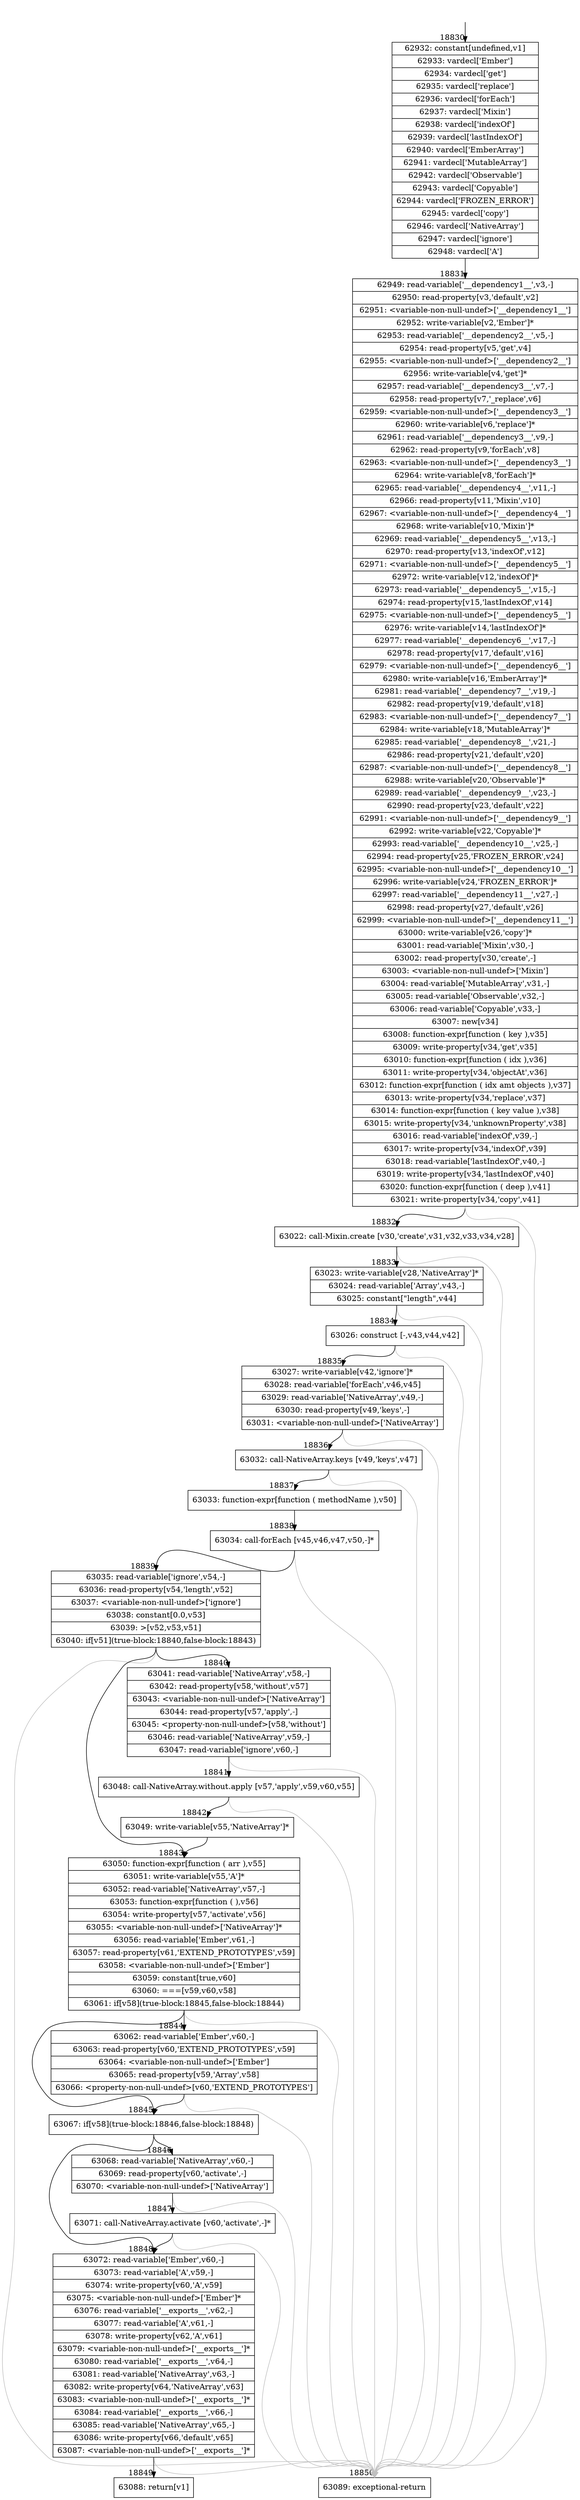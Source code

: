 digraph {
rankdir="TD"
BB_entry1613[shape=none,label=""];
BB_entry1613 -> BB18830 [tailport=s, headport=n, headlabel="    18830"]
BB18830 [shape=record label="{62932: constant[undefined,v1]|62933: vardecl['Ember']|62934: vardecl['get']|62935: vardecl['replace']|62936: vardecl['forEach']|62937: vardecl['Mixin']|62938: vardecl['indexOf']|62939: vardecl['lastIndexOf']|62940: vardecl['EmberArray']|62941: vardecl['MutableArray']|62942: vardecl['Observable']|62943: vardecl['Copyable']|62944: vardecl['FROZEN_ERROR']|62945: vardecl['copy']|62946: vardecl['NativeArray']|62947: vardecl['ignore']|62948: vardecl['A']}" ] 
BB18830 -> BB18831 [tailport=s, headport=n, headlabel="      18831"]
BB18831 [shape=record label="{62949: read-variable['__dependency1__',v3,-]|62950: read-property[v3,'default',v2]|62951: \<variable-non-null-undef\>['__dependency1__']|62952: write-variable[v2,'Ember']*|62953: read-variable['__dependency2__',v5,-]|62954: read-property[v5,'get',v4]|62955: \<variable-non-null-undef\>['__dependency2__']|62956: write-variable[v4,'get']*|62957: read-variable['__dependency3__',v7,-]|62958: read-property[v7,'_replace',v6]|62959: \<variable-non-null-undef\>['__dependency3__']|62960: write-variable[v6,'replace']*|62961: read-variable['__dependency3__',v9,-]|62962: read-property[v9,'forEach',v8]|62963: \<variable-non-null-undef\>['__dependency3__']|62964: write-variable[v8,'forEach']*|62965: read-variable['__dependency4__',v11,-]|62966: read-property[v11,'Mixin',v10]|62967: \<variable-non-null-undef\>['__dependency4__']|62968: write-variable[v10,'Mixin']*|62969: read-variable['__dependency5__',v13,-]|62970: read-property[v13,'indexOf',v12]|62971: \<variable-non-null-undef\>['__dependency5__']|62972: write-variable[v12,'indexOf']*|62973: read-variable['__dependency5__',v15,-]|62974: read-property[v15,'lastIndexOf',v14]|62975: \<variable-non-null-undef\>['__dependency5__']|62976: write-variable[v14,'lastIndexOf']*|62977: read-variable['__dependency6__',v17,-]|62978: read-property[v17,'default',v16]|62979: \<variable-non-null-undef\>['__dependency6__']|62980: write-variable[v16,'EmberArray']*|62981: read-variable['__dependency7__',v19,-]|62982: read-property[v19,'default',v18]|62983: \<variable-non-null-undef\>['__dependency7__']|62984: write-variable[v18,'MutableArray']*|62985: read-variable['__dependency8__',v21,-]|62986: read-property[v21,'default',v20]|62987: \<variable-non-null-undef\>['__dependency8__']|62988: write-variable[v20,'Observable']*|62989: read-variable['__dependency9__',v23,-]|62990: read-property[v23,'default',v22]|62991: \<variable-non-null-undef\>['__dependency9__']|62992: write-variable[v22,'Copyable']*|62993: read-variable['__dependency10__',v25,-]|62994: read-property[v25,'FROZEN_ERROR',v24]|62995: \<variable-non-null-undef\>['__dependency10__']|62996: write-variable[v24,'FROZEN_ERROR']*|62997: read-variable['__dependency11__',v27,-]|62998: read-property[v27,'default',v26]|62999: \<variable-non-null-undef\>['__dependency11__']|63000: write-variable[v26,'copy']*|63001: read-variable['Mixin',v30,-]|63002: read-property[v30,'create',-]|63003: \<variable-non-null-undef\>['Mixin']|63004: read-variable['MutableArray',v31,-]|63005: read-variable['Observable',v32,-]|63006: read-variable['Copyable',v33,-]|63007: new[v34]|63008: function-expr[function ( key ),v35]|63009: write-property[v34,'get',v35]|63010: function-expr[function ( idx ),v36]|63011: write-property[v34,'objectAt',v36]|63012: function-expr[function ( idx amt objects ),v37]|63013: write-property[v34,'replace',v37]|63014: function-expr[function ( key value ),v38]|63015: write-property[v34,'unknownProperty',v38]|63016: read-variable['indexOf',v39,-]|63017: write-property[v34,'indexOf',v39]|63018: read-variable['lastIndexOf',v40,-]|63019: write-property[v34,'lastIndexOf',v40]|63020: function-expr[function ( deep ),v41]|63021: write-property[v34,'copy',v41]}" ] 
BB18831 -> BB18832 [tailport=s, headport=n, headlabel="      18832"]
BB18831 -> BB18850 [tailport=s, headport=n, color=gray, headlabel="      18850"]
BB18832 [shape=record label="{63022: call-Mixin.create [v30,'create',v31,v32,v33,v34,v28]}" ] 
BB18832 -> BB18833 [tailport=s, headport=n, headlabel="      18833"]
BB18832 -> BB18850 [tailport=s, headport=n, color=gray]
BB18833 [shape=record label="{63023: write-variable[v28,'NativeArray']*|63024: read-variable['Array',v43,-]|63025: constant[\"length\",v44]}" ] 
BB18833 -> BB18834 [tailport=s, headport=n, headlabel="      18834"]
BB18833 -> BB18850 [tailport=s, headport=n, color=gray]
BB18834 [shape=record label="{63026: construct [-,v43,v44,v42]}" ] 
BB18834 -> BB18835 [tailport=s, headport=n, headlabel="      18835"]
BB18834 -> BB18850 [tailport=s, headport=n, color=gray]
BB18835 [shape=record label="{63027: write-variable[v42,'ignore']*|63028: read-variable['forEach',v46,v45]|63029: read-variable['NativeArray',v49,-]|63030: read-property[v49,'keys',-]|63031: \<variable-non-null-undef\>['NativeArray']}" ] 
BB18835 -> BB18836 [tailport=s, headport=n, headlabel="      18836"]
BB18835 -> BB18850 [tailport=s, headport=n, color=gray]
BB18836 [shape=record label="{63032: call-NativeArray.keys [v49,'keys',v47]}" ] 
BB18836 -> BB18837 [tailport=s, headport=n, headlabel="      18837"]
BB18836 -> BB18850 [tailport=s, headport=n, color=gray]
BB18837 [shape=record label="{63033: function-expr[function ( methodName ),v50]}" ] 
BB18837 -> BB18838 [tailport=s, headport=n, headlabel="      18838"]
BB18838 [shape=record label="{63034: call-forEach [v45,v46,v47,v50,-]*}" ] 
BB18838 -> BB18839 [tailport=s, headport=n, headlabel="      18839"]
BB18838 -> BB18850 [tailport=s, headport=n, color=gray]
BB18839 [shape=record label="{63035: read-variable['ignore',v54,-]|63036: read-property[v54,'length',v52]|63037: \<variable-non-null-undef\>['ignore']|63038: constant[0.0,v53]|63039: \>[v52,v53,v51]|63040: if[v51](true-block:18840,false-block:18843)}" ] 
BB18839 -> BB18840 [tailport=s, headport=n, headlabel="      18840"]
BB18839 -> BB18843 [tailport=s, headport=n, headlabel="      18843"]
BB18839 -> BB18850 [tailport=s, headport=n, color=gray]
BB18840 [shape=record label="{63041: read-variable['NativeArray',v58,-]|63042: read-property[v58,'without',v57]|63043: \<variable-non-null-undef\>['NativeArray']|63044: read-property[v57,'apply',-]|63045: \<property-non-null-undef\>[v58,'without']|63046: read-variable['NativeArray',v59,-]|63047: read-variable['ignore',v60,-]}" ] 
BB18840 -> BB18841 [tailport=s, headport=n, headlabel="      18841"]
BB18840 -> BB18850 [tailport=s, headport=n, color=gray]
BB18841 [shape=record label="{63048: call-NativeArray.without.apply [v57,'apply',v59,v60,v55]}" ] 
BB18841 -> BB18842 [tailport=s, headport=n, headlabel="      18842"]
BB18841 -> BB18850 [tailport=s, headport=n, color=gray]
BB18842 [shape=record label="{63049: write-variable[v55,'NativeArray']*}" ] 
BB18842 -> BB18843 [tailport=s, headport=n]
BB18843 [shape=record label="{63050: function-expr[function ( arr ),v55]|63051: write-variable[v55,'A']*|63052: read-variable['NativeArray',v57,-]|63053: function-expr[function ( ),v56]|63054: write-property[v57,'activate',v56]|63055: \<variable-non-null-undef\>['NativeArray']*|63056: read-variable['Ember',v61,-]|63057: read-property[v61,'EXTEND_PROTOTYPES',v59]|63058: \<variable-non-null-undef\>['Ember']|63059: constant[true,v60]|63060: ===[v59,v60,v58]|63061: if[v58](true-block:18845,false-block:18844)}" ] 
BB18843 -> BB18845 [tailport=s, headport=n, headlabel="      18845"]
BB18843 -> BB18844 [tailport=s, headport=n, headlabel="      18844"]
BB18843 -> BB18850 [tailport=s, headport=n, color=gray]
BB18844 [shape=record label="{63062: read-variable['Ember',v60,-]|63063: read-property[v60,'EXTEND_PROTOTYPES',v59]|63064: \<variable-non-null-undef\>['Ember']|63065: read-property[v59,'Array',v58]|63066: \<property-non-null-undef\>[v60,'EXTEND_PROTOTYPES']}" ] 
BB18844 -> BB18845 [tailport=s, headport=n]
BB18844 -> BB18850 [tailport=s, headport=n, color=gray]
BB18845 [shape=record label="{63067: if[v58](true-block:18846,false-block:18848)}" ] 
BB18845 -> BB18846 [tailport=s, headport=n, headlabel="      18846"]
BB18845 -> BB18848 [tailport=s, headport=n, headlabel="      18848"]
BB18846 [shape=record label="{63068: read-variable['NativeArray',v60,-]|63069: read-property[v60,'activate',-]|63070: \<variable-non-null-undef\>['NativeArray']}" ] 
BB18846 -> BB18847 [tailport=s, headport=n, headlabel="      18847"]
BB18846 -> BB18850 [tailport=s, headport=n, color=gray]
BB18847 [shape=record label="{63071: call-NativeArray.activate [v60,'activate',-]*}" ] 
BB18847 -> BB18848 [tailport=s, headport=n]
BB18847 -> BB18850 [tailport=s, headport=n, color=gray]
BB18848 [shape=record label="{63072: read-variable['Ember',v60,-]|63073: read-variable['A',v59,-]|63074: write-property[v60,'A',v59]|63075: \<variable-non-null-undef\>['Ember']*|63076: read-variable['__exports__',v62,-]|63077: read-variable['A',v61,-]|63078: write-property[v62,'A',v61]|63079: \<variable-non-null-undef\>['__exports__']*|63080: read-variable['__exports__',v64,-]|63081: read-variable['NativeArray',v63,-]|63082: write-property[v64,'NativeArray',v63]|63083: \<variable-non-null-undef\>['__exports__']*|63084: read-variable['__exports__',v66,-]|63085: read-variable['NativeArray',v65,-]|63086: write-property[v66,'default',v65]|63087: \<variable-non-null-undef\>['__exports__']*}" ] 
BB18848 -> BB18849 [tailport=s, headport=n, headlabel="      18849"]
BB18848 -> BB18850 [tailport=s, headport=n, color=gray]
BB18849 [shape=record label="{63088: return[v1]}" ] 
BB18850 [shape=record label="{63089: exceptional-return}" ] 
//#$~ 35188
}

